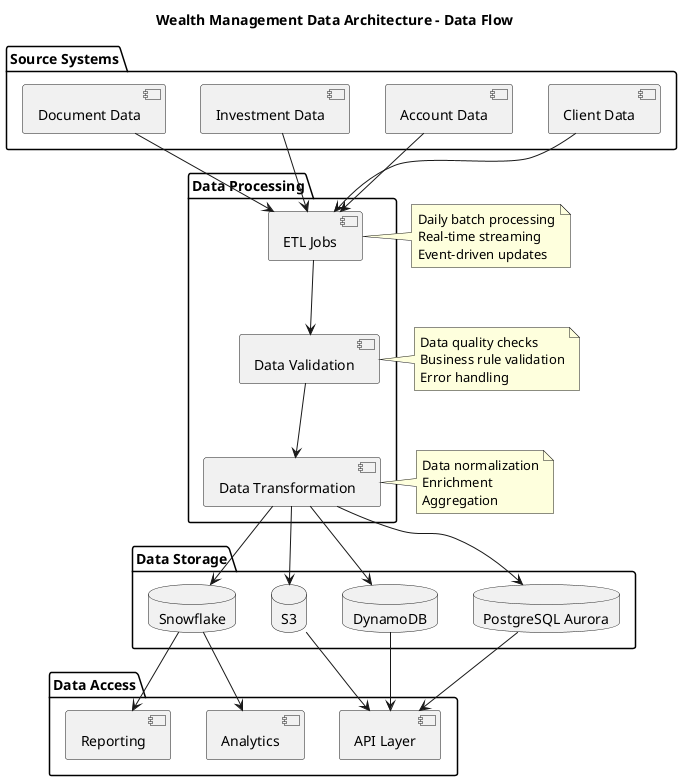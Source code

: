 @startuml Data Flow

skinparam backgroundColor white
skinparam handwritten false

title Wealth Management Data Architecture - Data Flow

' Define components
package "Source Systems" {
    [Client Data] as Client
    [Account Data] as Account
    [Investment Data] as Investment
    [Document Data] as Doc
}

package "Data Processing" {
    [ETL Jobs] as ETL
    [Data Validation] as Validation
    [Data Transformation] as Transform
}

package "Data Storage" {
    database "PostgreSQL Aurora" as Aurora
    database "DynamoDB" as Dynamo
    database "S3" as S3
    database "Snowflake" as Snowflake
}

package "Data Access" {
    [API Layer] as API
    [Analytics] as Analytics
    [Reporting] as Report
}

' Define data flows
Client --> ETL
Account --> ETL
Investment --> ETL
Doc --> ETL

ETL --> Validation
Validation --> Transform
Transform --> Aurora
Transform --> Dynamo
Transform --> S3
Transform --> Snowflake

Aurora --> API
Dynamo --> API
S3 --> API
Snowflake --> Analytics
Snowflake --> Report

' Add notes
note right of ETL
  Daily batch processing
  Real-time streaming
  Event-driven updates
end note

note right of Validation
  Data quality checks
  Business rule validation
  Error handling
end note

note right of Transform
  Data normalization
  Enrichment
  Aggregation
end note

@enduml 